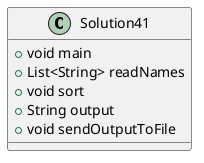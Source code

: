 @startuml
'https://plantuml.com/sequence-diagram

class Solution41
{
    + void main
    + List<String> readNames
    + void sort
    + String output
    + void sendOutputToFile
}

@enduml